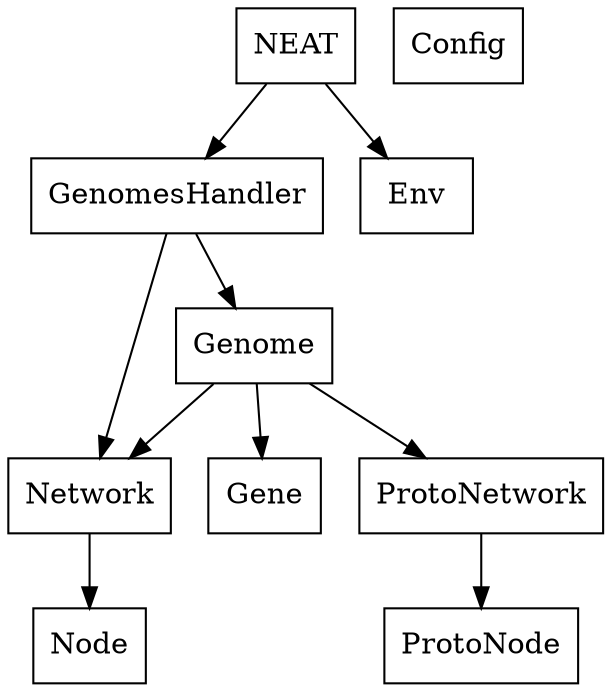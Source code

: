 digraph structure {
    node[shape=box]
    NEAT-> {GenomesHandler, Env}
    GenomesHandler -> {Network, Genome}
    Network -> "Node"
    Genome -> {Gene, Network, ProtoNetwork}
    ProtoNetwork -> ProtoNode
    Config
}

